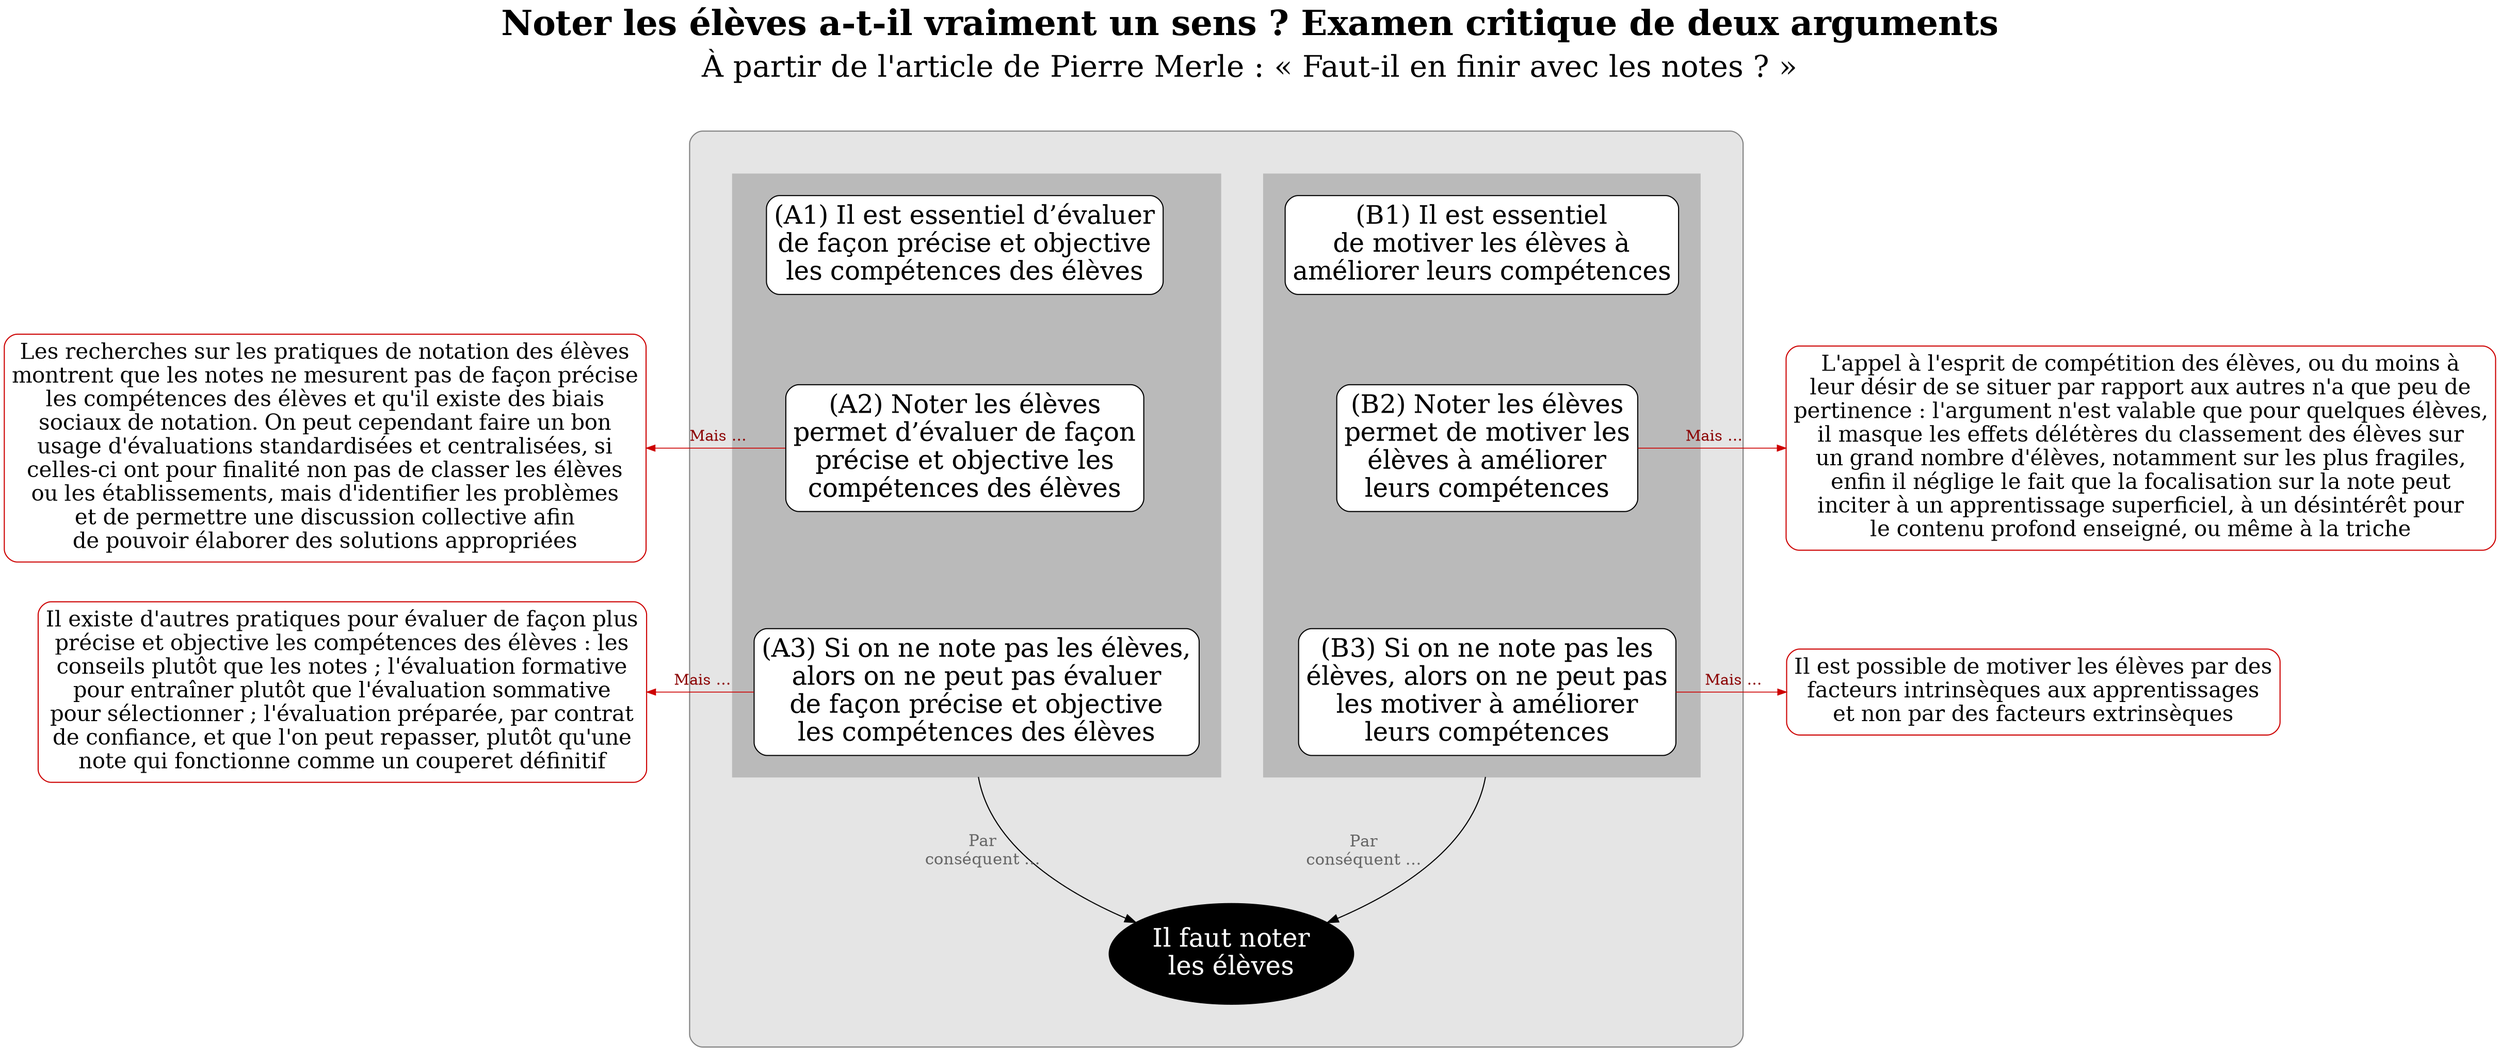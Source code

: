 digraph G {
splines=true
newrank=true
compound=true

label=<<FONT point-size="32"><b>Noter les élèves a-t-il vraiment un sens ? Examen critique de deux arguments</b><br/><FONT point-size="10"><br/></FONT><FONT point-size="28">À partir de l'article de Pierre Merle : « Faut-il en finir avec les notes ? »</FONT><br/><br/></FONT>>
labelloc=t

node[color=red3, style="rounded, filled", shape="box", fillcolor=white, penwidth=1, fontcolor=black, fontsize=20, margin=0.1]
ob2[label="Les recherches sur les pratiques de notation des élèves
montrent que les notes ne mesurent pas de façon précise
les compétences des élèves et qu'il existe des biais
sociaux de notation. On peut cependant faire un bon
usage d'évaluations standardisées et centralisées, si
celles-ci ont pour finalité non pas de classer les élèves
ou les établissements, mais d'identifier les problèmes
et de permettre une discussion collective afin
de pouvoir élaborer des solutions appropriées"]
ob3[label="Il existe d'autres pratiques pour évaluer de façon plus
précise et objective les compétences des élèves : les
conseils plutôt que les notes ; l'évaluation formative
pour entraîner plutôt que l'évaluation sommative
pour sélectionner ; l'évaluation préparée, par contrat
de confiance, et que l'on peut repasser, plutôt qu'une
note qui fonctionne comme un couperet définitif"]

node[shape=box, fillcolor=white, style="filled,rounded", color=black, fontsize=24, penwidth=1,fontcolor=black, margin=0.1]
edge[minlen=2,color=red3, penwidth=0.8, arrowsize=0.8, label=" Mais …", fontcolor=red4,fontsize=14]
{rank=same;ob2->pb2[dir=back]}
{rank=same;ob3->pb3[dir=back]}

subgraph cluster_0 {
label=""
bgcolor=grey90
style=rounded
color=grey50
margin=40



node[shape=box, fillcolor=white, style="filled,rounded", color=black]
edge[label="",xlabel="Par
conséquent …",fontcolor=grey40;fontsize=15,minlen=3,color=black,penwidth=1, arrowsize=1]



subgraph cluster_1 {
label=""
style="box"
margin=20
bgcolor=grey73
color=grey73

p1[label="(B1) Il est essentiel
de motiver les élèves à
améliorer leurs compétences"]

p2[label="(B2) Noter les élèves
permet de motiver les
élèves à améliorer
leurs compétences"]

p3[label="(B3) Si on ne note pas les
élèves, alors on ne peut pas
les motiver à améliorer
leurs compétences"]

p1->p2->p3[style=invis,xlabel="",minlen=1]

// p2:s->p3:n[ltail=cluster_1]
//p2:w->p3:n[ltail=cluster_1]
// p3[label="(3) Lemme 1"]

// {rank=same;p3->p4[style=invis]}

// p4[label="(4) Prémisse 3"]
}

subgraph cluster_2 {
label=""
style="box"
margin=20
bgcolor=grey73
color=grey73

pb1[label="(A1) Il est essentiel d’évaluer
de façon précise et objective
les compétences des élèves"]

pb2[label="(A2) Noter les élèves
permet d’évaluer de façon
précise et objective les
compétences des élèves"]

pb3[label="(A3) Si on ne note pas les élèves,
alors on ne peut pas évaluer
de façon précise et objective
les compétences des élèves"]

pb1->pb2->pb3[style=invis,xlabel="",minlen=1]

}

p3:s->C:wn[ltail=cluster_1]
pb3:s->C:en[ltail=cluster_2]

C[label="Il faut noter
les élèves",fillcolor=black, fontcolor=white, color=black, shape=ellipse]


}

node[color=red3, style="rounded, filled", shape="box", fillcolor=white, penwidth=1, fontcolor=black, fontsize=20, margin=0.1]
o2[label="L'appel à l'esprit de compétition des élèves, ou du moins à
leur désir de se situer par rapport aux autres n'a que peu de
pertinence : l'argument n'est valable que pour quelques élèves,
il masque les effets délétères du classement des élèves sur
un grand nombre d'élèves, notamment sur les plus fragiles,
enfin il néglige le fait que la focalisation sur la note peut
inciter à un apprentissage superficiel, à un désintérêt pour
le contenu profond enseigné, ou même à la triche"]
{rank=same;p2->o2}

o3[label="Il est possible de motiver les élèves par des
facteurs intrinsèques aux apprentissages
et non par des facteurs extrinsèques"]
{rank=same;p3->o3}

}
